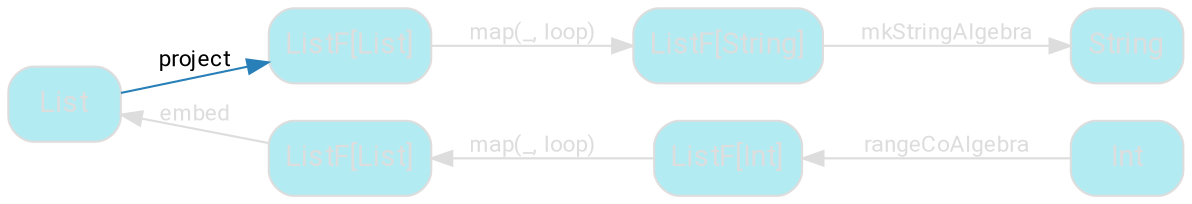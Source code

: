 digraph {
    bgcolor=transparent
    splines=false
    rankdir=LR
    rank=same

    // Default theme: disabled
    node[shape="rectangle" style="rounded,filled" color="#dddddd" fillcolor="#b2ebf2" fontcolor="#dddddd" fontname="Segoe UI,Roboto,Helvetica,Arial,sans-serif"]
    edge [color="#dddddd" fontcolor="#dddddd" fontname="Segoe UI,Roboto,Helvetica,Arial,sans-serif" fontsize=11]

    List

    subgraph FB_graph {
        anaFB[label="ListF[List]"]
        cataFB[label="ListF[List]"]
    }

    subgraph FA_graph {
        anaFA[label="ListF[Int]"]
        cataFA[label="ListF[String]"]
    }

    subgraph A_graph {
        anaA[label=Int]
        cataA[label=String]
    }

    List   -> cataFB[label=project color="#2980B9" fontcolor="#000000"]
    cataFB -> cataFA[label="map(_, loop)"]
    cataFA -> cataA[label=mkStringAlgebra]

    anaA  -> anaFA[label=rangeCoAlgebra]
    anaFA -> anaFB[label="map(_, loop)"]
    anaFB -> List[label=embed]

}
